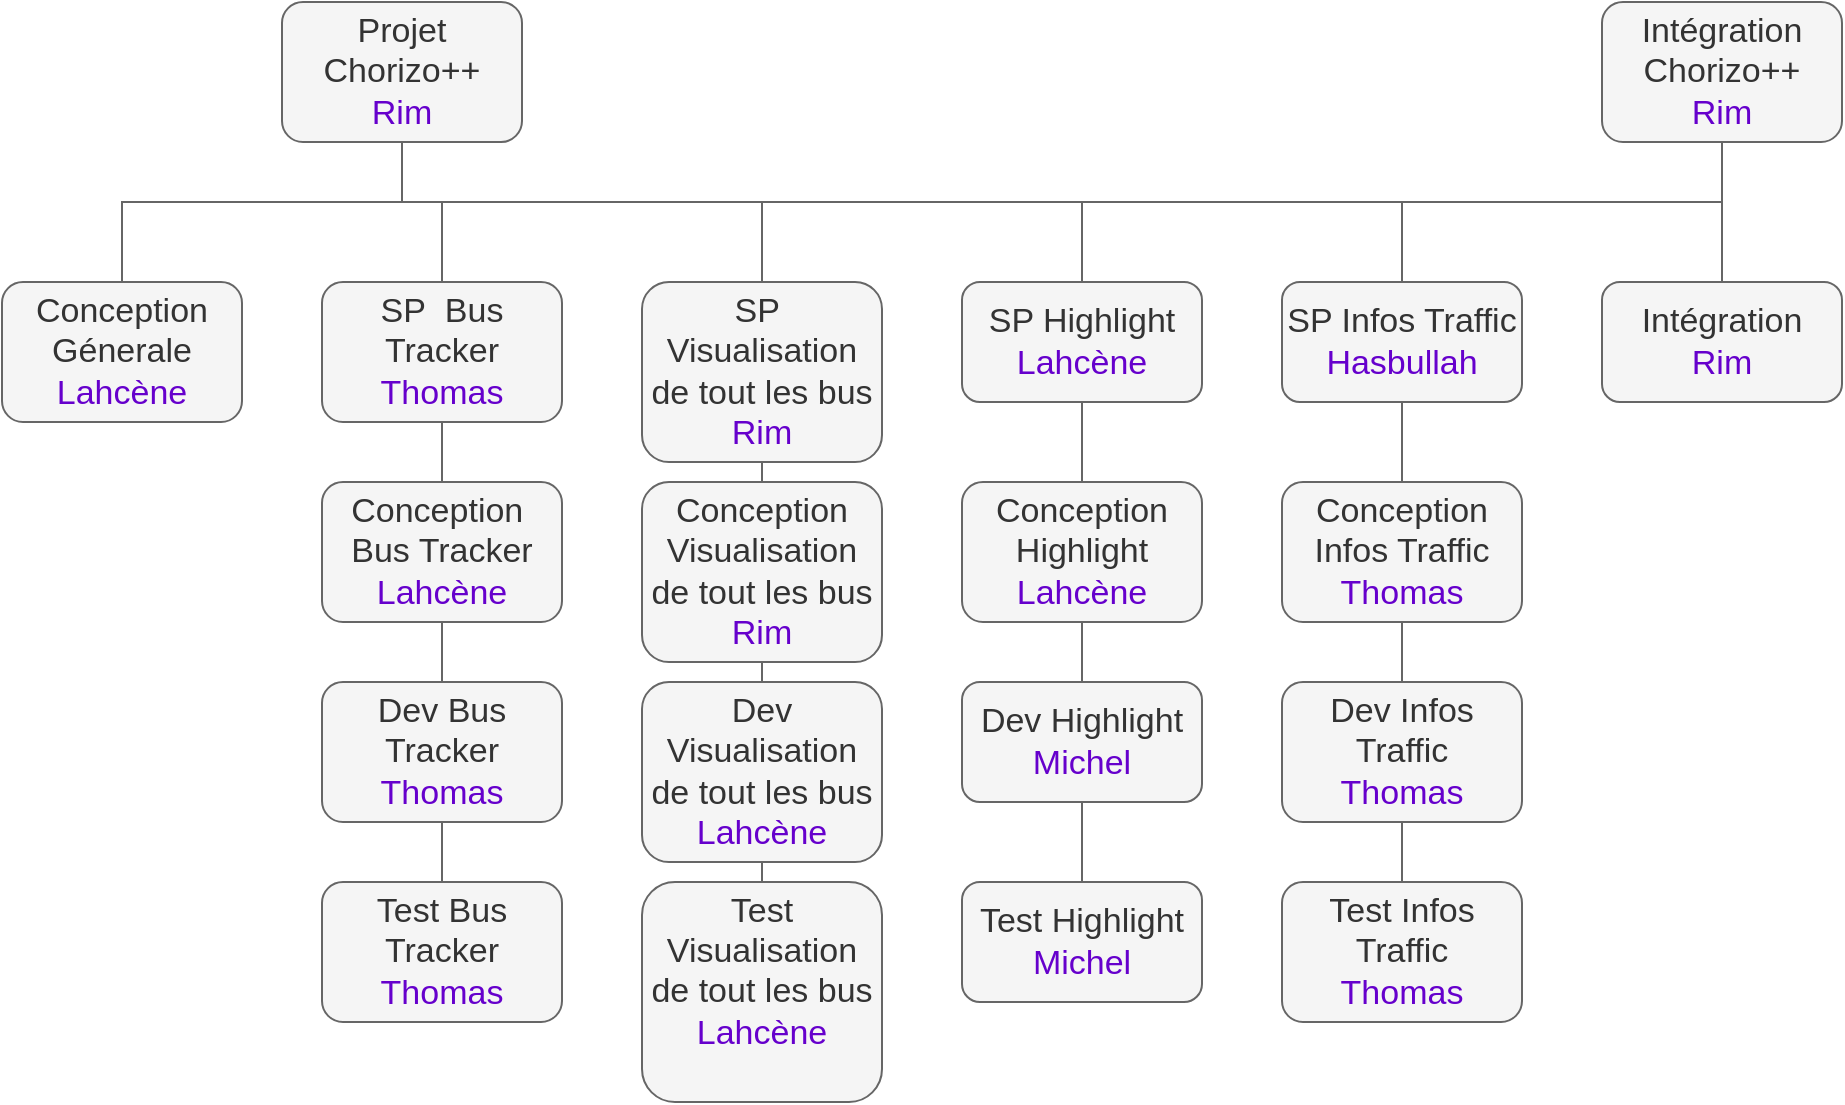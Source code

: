 <mxfile version="17.4.0" type="github">
  <diagram id="E7QA8y4zll22x5wwBxDQ" name="Page-1">
    <mxGraphModel dx="1422" dy="790" grid="1" gridSize="10" guides="1" tooltips="1" connect="1" arrows="1" fold="1" page="1" pageScale="1" pageWidth="850" pageHeight="1100" math="0" shadow="0">
      <root>
        <mxCell id="0" />
        <mxCell id="1" parent="0" />
        <mxCell id="5bXxZJFlXTmMgWdF0PHa-1" value="&lt;div&gt;&lt;font style=&quot;font-size: 17px&quot;&gt;Conception Génerale&lt;/font&gt;&lt;/div&gt;&lt;div&gt;&lt;font style=&quot;font-size: 17px&quot;&gt;&lt;font color=&quot;#6600CC&quot;&gt;Lahcène&lt;/font&gt;&lt;br&gt;&lt;/font&gt;&lt;/div&gt;" style="rounded=1;whiteSpace=wrap;html=1;fillColor=#f5f5f5;fontColor=#333333;strokeColor=#666666;" vertex="1" parent="1">
          <mxGeometry x="40" y="180" width="120" height="70" as="geometry" />
        </mxCell>
        <mxCell id="5bXxZJFlXTmMgWdF0PHa-2" value="&lt;div&gt;&lt;span style=&quot;font-size: 17px&quot;&gt;Projet Chorizo++&lt;/span&gt;&lt;/div&gt;&lt;div&gt;&lt;span style=&quot;font-size: 17px&quot;&gt;&lt;font color=&quot;#6600CC&quot;&gt;Rim&lt;/font&gt;&lt;br&gt;&lt;/span&gt;&lt;/div&gt;" style="rounded=1;whiteSpace=wrap;html=1;fillColor=#f5f5f5;fontColor=#333333;strokeColor=#666666;" vertex="1" parent="1">
          <mxGeometry x="180" y="40" width="120" height="70" as="geometry" />
        </mxCell>
        <mxCell id="5bXxZJFlXTmMgWdF0PHa-3" value="&lt;div&gt;&lt;span style=&quot;font-size: 17px&quot;&gt;SP&amp;nbsp; Bus Tracker&lt;/span&gt;&lt;/div&gt;&lt;div&gt;&lt;span style=&quot;font-size: 17px&quot;&gt;&lt;font color=&quot;#6600CC&quot;&gt;Thomas&lt;/font&gt;&lt;br&gt;&lt;/span&gt;&lt;/div&gt;" style="rounded=1;whiteSpace=wrap;html=1;fillColor=#f5f5f5;fontColor=#333333;strokeColor=#666666;" vertex="1" parent="1">
          <mxGeometry x="200" y="180" width="120" height="70" as="geometry" />
        </mxCell>
        <mxCell id="5bXxZJFlXTmMgWdF0PHa-4" value="&lt;div&gt;&lt;span style=&quot;font-size: 17px&quot;&gt;SP&amp;nbsp; Visualisation de tout les bus&lt;/span&gt;&lt;/div&gt;&lt;div&gt;&lt;span style=&quot;font-size: 17px&quot;&gt;&lt;font color=&quot;#6600CC&quot;&gt;Rim&lt;/font&gt;&lt;br&gt;&lt;/span&gt;&lt;/div&gt;" style="rounded=1;whiteSpace=wrap;html=1;fillColor=#f5f5f5;fontColor=#333333;strokeColor=#666666;" vertex="1" parent="1">
          <mxGeometry x="360" y="180" width="120" height="90" as="geometry" />
        </mxCell>
        <mxCell id="5bXxZJFlXTmMgWdF0PHa-5" value="&lt;div&gt;&lt;span style=&quot;font-size: 17px&quot;&gt;SP Highlight&lt;/span&gt;&lt;/div&gt;&lt;div&gt;&lt;span style=&quot;font-size: 17px&quot;&gt;&lt;font color=&quot;#6600CC&quot;&gt;Lahcène&lt;/font&gt;&lt;br&gt;&lt;/span&gt;&lt;/div&gt;" style="rounded=1;whiteSpace=wrap;html=1;fillColor=#f5f5f5;fontColor=#333333;strokeColor=#666666;" vertex="1" parent="1">
          <mxGeometry x="520" y="180" width="120" height="60" as="geometry" />
        </mxCell>
        <mxCell id="5bXxZJFlXTmMgWdF0PHa-6" value="&lt;div&gt;&lt;span style=&quot;font-size: 17px&quot;&gt;SP Infos Traffic&lt;/span&gt;&lt;/div&gt;&lt;div&gt;&lt;span style=&quot;font-size: 17px&quot;&gt;&lt;font color=&quot;#6600CC&quot;&gt;Hasbullah&lt;/font&gt;&lt;br&gt;&lt;/span&gt;&lt;/div&gt;" style="rounded=1;whiteSpace=wrap;html=1;fillColor=#f5f5f5;fontColor=#333333;strokeColor=#666666;" vertex="1" parent="1">
          <mxGeometry x="680" y="180" width="120" height="60" as="geometry" />
        </mxCell>
        <mxCell id="5bXxZJFlXTmMgWdF0PHa-7" value="&lt;div&gt;&lt;span style=&quot;font-size: 17px&quot;&gt;Intégration&lt;/span&gt;&lt;/div&gt;&lt;div&gt;&lt;span style=&quot;font-size: 17px&quot;&gt;&lt;font color=&quot;#6600CC&quot;&gt;Rim&lt;/font&gt;&lt;br&gt;&lt;/span&gt;&lt;/div&gt;" style="rounded=1;whiteSpace=wrap;html=1;fillColor=#f5f5f5;fontColor=#333333;strokeColor=#666666;" vertex="1" parent="1">
          <mxGeometry x="840" y="180" width="120" height="60" as="geometry" />
        </mxCell>
        <mxCell id="5bXxZJFlXTmMgWdF0PHa-8" value="&lt;div&gt;&lt;span style=&quot;font-size: 17px&quot;&gt;Intégration Chorizo++&lt;/span&gt;&lt;/div&gt;&lt;div&gt;&lt;span style=&quot;font-size: 17px&quot;&gt;&lt;font color=&quot;#6600CC&quot;&gt;Rim&lt;/font&gt;&lt;br&gt;&lt;/span&gt;&lt;/div&gt;" style="rounded=1;whiteSpace=wrap;html=1;fillColor=#f5f5f5;fontColor=#333333;strokeColor=#666666;" vertex="1" parent="1">
          <mxGeometry x="840" y="40" width="120" height="70" as="geometry" />
        </mxCell>
        <mxCell id="5bXxZJFlXTmMgWdF0PHa-9" value="" style="endArrow=none;html=1;rounded=0;fontSize=17;entryX=0.5;entryY=1;entryDx=0;entryDy=0;exitX=0.5;exitY=0;exitDx=0;exitDy=0;fillColor=#f5f5f5;strokeColor=#666666;" edge="1" parent="1" source="5bXxZJFlXTmMgWdF0PHa-7" target="5bXxZJFlXTmMgWdF0PHa-8">
          <mxGeometry width="50" height="50" relative="1" as="geometry">
            <mxPoint x="390" y="420" as="sourcePoint" />
            <mxPoint x="440" y="370" as="targetPoint" />
          </mxGeometry>
        </mxCell>
        <mxCell id="5bXxZJFlXTmMgWdF0PHa-10" value="" style="endArrow=none;html=1;rounded=0;fontSize=17;entryX=0.5;entryY=0;entryDx=0;entryDy=0;exitX=0.5;exitY=1;exitDx=0;exitDy=0;fillColor=#f5f5f5;strokeColor=#666666;" edge="1" parent="1" source="5bXxZJFlXTmMgWdF0PHa-2" target="5bXxZJFlXTmMgWdF0PHa-1">
          <mxGeometry width="50" height="50" relative="1" as="geometry">
            <mxPoint x="390" y="420" as="sourcePoint" />
            <mxPoint x="440" y="370" as="targetPoint" />
            <Array as="points">
              <mxPoint x="240" y="140" />
              <mxPoint x="100" y="140" />
            </Array>
          </mxGeometry>
        </mxCell>
        <mxCell id="5bXxZJFlXTmMgWdF0PHa-11" value="" style="endArrow=none;html=1;rounded=0;fontSize=17;exitX=0.5;exitY=0;exitDx=0;exitDy=0;entryX=0.5;entryY=1;entryDx=0;entryDy=0;fillColor=#f5f5f5;strokeColor=#666666;" edge="1" parent="1" source="5bXxZJFlXTmMgWdF0PHa-3" target="5bXxZJFlXTmMgWdF0PHa-2">
          <mxGeometry width="50" height="50" relative="1" as="geometry">
            <mxPoint x="290" y="160" as="sourcePoint" />
            <mxPoint x="340" y="110" as="targetPoint" />
            <Array as="points">
              <mxPoint x="260" y="140" />
              <mxPoint x="240" y="140" />
            </Array>
          </mxGeometry>
        </mxCell>
        <mxCell id="5bXxZJFlXTmMgWdF0PHa-12" value="" style="endArrow=none;html=1;rounded=0;fontSize=17;exitX=0.5;exitY=0;exitDx=0;exitDy=0;entryX=0.5;entryY=1;entryDx=0;entryDy=0;fillColor=#f5f5f5;strokeColor=#666666;" edge="1" parent="1" source="5bXxZJFlXTmMgWdF0PHa-4" target="5bXxZJFlXTmMgWdF0PHa-2">
          <mxGeometry width="50" height="50" relative="1" as="geometry">
            <mxPoint x="390" y="420" as="sourcePoint" />
            <mxPoint x="440" y="370" as="targetPoint" />
            <Array as="points">
              <mxPoint x="420" y="140" />
              <mxPoint x="240" y="140" />
            </Array>
          </mxGeometry>
        </mxCell>
        <mxCell id="5bXxZJFlXTmMgWdF0PHa-13" value="" style="endArrow=none;html=1;rounded=0;fontSize=17;exitX=0.5;exitY=0;exitDx=0;exitDy=0;entryX=0.5;entryY=1;entryDx=0;entryDy=0;fillColor=#f5f5f5;strokeColor=#666666;" edge="1" parent="1" source="5bXxZJFlXTmMgWdF0PHa-5" target="5bXxZJFlXTmMgWdF0PHa-2">
          <mxGeometry width="50" height="50" relative="1" as="geometry">
            <mxPoint x="390" y="420" as="sourcePoint" />
            <mxPoint x="440" y="370" as="targetPoint" />
            <Array as="points">
              <mxPoint x="580" y="140" />
              <mxPoint x="240" y="140" />
            </Array>
          </mxGeometry>
        </mxCell>
        <mxCell id="5bXxZJFlXTmMgWdF0PHa-14" value="" style="endArrow=none;html=1;rounded=0;fontSize=17;exitX=0.5;exitY=0;exitDx=0;exitDy=0;entryX=0.5;entryY=1;entryDx=0;entryDy=0;fillColor=#f5f5f5;strokeColor=#666666;" edge="1" parent="1" source="5bXxZJFlXTmMgWdF0PHa-6" target="5bXxZJFlXTmMgWdF0PHa-2">
          <mxGeometry width="50" height="50" relative="1" as="geometry">
            <mxPoint x="390" y="420" as="sourcePoint" />
            <mxPoint x="440" y="370" as="targetPoint" />
            <Array as="points">
              <mxPoint x="740" y="140" />
              <mxPoint x="240" y="140" />
            </Array>
          </mxGeometry>
        </mxCell>
        <mxCell id="5bXxZJFlXTmMgWdF0PHa-15" value="" style="endArrow=none;html=1;rounded=0;fontSize=17;exitX=0.5;exitY=0;exitDx=0;exitDy=0;entryX=0.5;entryY=1;entryDx=0;entryDy=0;fillColor=#f5f5f5;strokeColor=#666666;" edge="1" parent="1" source="5bXxZJFlXTmMgWdF0PHa-7" target="5bXxZJFlXTmMgWdF0PHa-2">
          <mxGeometry width="50" height="50" relative="1" as="geometry">
            <mxPoint x="390" y="420" as="sourcePoint" />
            <mxPoint x="440" y="370" as="targetPoint" />
            <Array as="points">
              <mxPoint x="900" y="140" />
              <mxPoint x="240" y="140" />
            </Array>
          </mxGeometry>
        </mxCell>
        <mxCell id="5bXxZJFlXTmMgWdF0PHa-16" value="&lt;div&gt;&lt;span style=&quot;font-size: 17px&quot;&gt;Conception&amp;nbsp; Bus Tracker&lt;/span&gt;&lt;/div&gt;&lt;div&gt;&lt;span style=&quot;font-size: 17px&quot;&gt;&lt;font color=&quot;#6600CC&quot;&gt;Lahcène&lt;/font&gt;&lt;br&gt;&lt;/span&gt;&lt;/div&gt;" style="rounded=1;whiteSpace=wrap;html=1;fillColor=#f5f5f5;fontColor=#333333;strokeColor=#666666;" vertex="1" parent="1">
          <mxGeometry x="200" y="280" width="120" height="70" as="geometry" />
        </mxCell>
        <mxCell id="5bXxZJFlXTmMgWdF0PHa-17" value="&lt;div&gt;&lt;span style=&quot;font-size: 17px&quot;&gt;Dev Bus Tracker&lt;/span&gt;&lt;/div&gt;&lt;div&gt;&lt;span style=&quot;font-size: 17px&quot;&gt;&lt;font color=&quot;#6600CC&quot;&gt;Thomas&lt;/font&gt;&lt;br&gt;&lt;/span&gt;&lt;/div&gt;" style="rounded=1;whiteSpace=wrap;html=1;fillColor=#f5f5f5;fontColor=#333333;strokeColor=#666666;" vertex="1" parent="1">
          <mxGeometry x="200" y="380" width="120" height="70" as="geometry" />
        </mxCell>
        <mxCell id="5bXxZJFlXTmMgWdF0PHa-18" value="&lt;div&gt;&lt;span style=&quot;font-size: 17px&quot;&gt;Test Bus Tracker&lt;/span&gt;&lt;/div&gt;&lt;div&gt;&lt;span style=&quot;font-size: 17px&quot;&gt;&lt;font color=&quot;#6600CC&quot;&gt;Thomas&lt;/font&gt;&lt;br&gt;&lt;/span&gt;&lt;/div&gt;" style="rounded=1;whiteSpace=wrap;html=1;fillColor=#f5f5f5;fontColor=#333333;strokeColor=#666666;" vertex="1" parent="1">
          <mxGeometry x="200" y="480" width="120" height="70" as="geometry" />
        </mxCell>
        <mxCell id="5bXxZJFlXTmMgWdF0PHa-19" value="&lt;div&gt;&lt;span style=&quot;font-size: 17px&quot;&gt;Conception Visualisation de tout les bus&lt;/span&gt;&lt;/div&gt;&lt;div&gt;&lt;span style=&quot;font-size: 17px&quot;&gt;&lt;font color=&quot;#6600CC&quot;&gt;Rim&lt;/font&gt;&lt;br&gt;&lt;/span&gt;&lt;/div&gt;" style="rounded=1;whiteSpace=wrap;html=1;fillColor=#f5f5f5;fontColor=#333333;strokeColor=#666666;" vertex="1" parent="1">
          <mxGeometry x="360" y="280" width="120" height="90" as="geometry" />
        </mxCell>
        <mxCell id="5bXxZJFlXTmMgWdF0PHa-20" value="&lt;div&gt;&lt;span style=&quot;font-size: 17px&quot;&gt;Dev Visualisation de tout les bus&lt;/span&gt;&lt;/div&gt;&lt;div&gt;&lt;span style=&quot;font-size: 17px&quot;&gt;&lt;font color=&quot;#6600CC&quot;&gt;Lahcène&lt;/font&gt;&lt;br&gt;&lt;/span&gt;&lt;/div&gt;" style="rounded=1;whiteSpace=wrap;html=1;fillColor=#f5f5f5;fontColor=#333333;strokeColor=#666666;" vertex="1" parent="1">
          <mxGeometry x="360" y="380" width="120" height="90" as="geometry" />
        </mxCell>
        <mxCell id="5bXxZJFlXTmMgWdF0PHa-21" value="&lt;div&gt;&lt;span style=&quot;font-size: 17px&quot;&gt;Test Visualisation de tout les bus&lt;/span&gt;&lt;/div&gt;&lt;div&gt;&lt;span style=&quot;font-size: 17px&quot;&gt;&lt;font color=&quot;#6600CC&quot;&gt;Lahcène&lt;/font&gt;&lt;br&gt;&lt;/span&gt;&lt;/div&gt;&lt;div&gt;&lt;span style=&quot;font-size: 17px&quot;&gt;&lt;br&gt;&lt;/span&gt;&lt;/div&gt;" style="rounded=1;whiteSpace=wrap;html=1;fillColor=#f5f5f5;fontColor=#333333;strokeColor=#666666;" vertex="1" parent="1">
          <mxGeometry x="360" y="480" width="120" height="110" as="geometry" />
        </mxCell>
        <mxCell id="5bXxZJFlXTmMgWdF0PHa-22" value="&lt;div&gt;&lt;span style=&quot;font-size: 17px&quot;&gt;Conception Highlight&lt;/span&gt;&lt;/div&gt;&lt;div&gt;&lt;span style=&quot;font-size: 17px&quot;&gt;&lt;font color=&quot;#6600CC&quot;&gt;Lahcène&lt;/font&gt;&lt;br&gt;&lt;/span&gt;&lt;/div&gt;" style="rounded=1;whiteSpace=wrap;html=1;fillColor=#f5f5f5;fontColor=#333333;strokeColor=#666666;" vertex="1" parent="1">
          <mxGeometry x="520" y="280" width="120" height="70" as="geometry" />
        </mxCell>
        <mxCell id="5bXxZJFlXTmMgWdF0PHa-23" value="&lt;div&gt;&lt;span style=&quot;font-size: 17px&quot;&gt;Dev Highlight&lt;/span&gt;&lt;/div&gt;&lt;div&gt;&lt;span style=&quot;font-size: 17px&quot;&gt;&lt;font color=&quot;#6600CC&quot;&gt;Michel&lt;/font&gt;&lt;br&gt;&lt;/span&gt;&lt;/div&gt;" style="rounded=1;whiteSpace=wrap;html=1;fillColor=#f5f5f5;fontColor=#333333;strokeColor=#666666;" vertex="1" parent="1">
          <mxGeometry x="520" y="380" width="120" height="60" as="geometry" />
        </mxCell>
        <mxCell id="5bXxZJFlXTmMgWdF0PHa-24" value="&lt;div&gt;&lt;span style=&quot;font-size: 17px&quot;&gt;Test Highlight&lt;/span&gt;&lt;/div&gt;&lt;div&gt;&lt;span style=&quot;font-size: 17px&quot;&gt;&lt;font color=&quot;#6600CC&quot;&gt;Michel&lt;/font&gt;&lt;br&gt;&lt;/span&gt;&lt;/div&gt;" style="rounded=1;whiteSpace=wrap;html=1;fillColor=#f5f5f5;fontColor=#333333;strokeColor=#666666;" vertex="1" parent="1">
          <mxGeometry x="520" y="480" width="120" height="60" as="geometry" />
        </mxCell>
        <mxCell id="5bXxZJFlXTmMgWdF0PHa-25" value="&lt;div&gt;&lt;span style=&quot;font-size: 17px&quot;&gt;Conception Infos Traffic&lt;/span&gt;&lt;/div&gt;&lt;div&gt;&lt;span style=&quot;font-size: 17px&quot;&gt;&lt;font color=&quot;#6600CC&quot;&gt;Thomas&lt;/font&gt;&lt;br&gt;&lt;/span&gt;&lt;/div&gt;" style="rounded=1;whiteSpace=wrap;html=1;fillColor=#f5f5f5;fontColor=#333333;strokeColor=#666666;" vertex="1" parent="1">
          <mxGeometry x="680" y="280" width="120" height="70" as="geometry" />
        </mxCell>
        <mxCell id="5bXxZJFlXTmMgWdF0PHa-26" value="&lt;div&gt;&lt;span style=&quot;font-size: 17px&quot;&gt;Dev Infos Traffic&lt;/span&gt;&lt;/div&gt;&lt;div&gt;&lt;span style=&quot;font-size: 17px&quot;&gt;&lt;font color=&quot;#6600CC&quot;&gt;Thomas&lt;/font&gt;&lt;br&gt;&lt;/span&gt;&lt;/div&gt;" style="rounded=1;whiteSpace=wrap;html=1;fillColor=#f5f5f5;fontColor=#333333;strokeColor=#666666;" vertex="1" parent="1">
          <mxGeometry x="680" y="380" width="120" height="70" as="geometry" />
        </mxCell>
        <mxCell id="5bXxZJFlXTmMgWdF0PHa-27" value="&lt;div&gt;&lt;span style=&quot;font-size: 17px&quot;&gt;Test Infos Traffic&lt;/span&gt;&lt;/div&gt;&lt;div&gt;&lt;span style=&quot;font-size: 17px&quot;&gt;&lt;font color=&quot;#6600CC&quot;&gt;Thomas&lt;/font&gt;&lt;br&gt;&lt;/span&gt;&lt;/div&gt;" style="rounded=1;whiteSpace=wrap;html=1;fillColor=#f5f5f5;fontColor=#333333;strokeColor=#666666;" vertex="1" parent="1">
          <mxGeometry x="680" y="480" width="120" height="70" as="geometry" />
        </mxCell>
        <mxCell id="5bXxZJFlXTmMgWdF0PHa-28" value="" style="endArrow=none;html=1;rounded=0;fontSize=17;exitX=0.5;exitY=1;exitDx=0;exitDy=0;entryX=0.5;entryY=0;entryDx=0;entryDy=0;fillColor=#f5f5f5;strokeColor=#666666;" edge="1" parent="1" source="5bXxZJFlXTmMgWdF0PHa-3" target="5bXxZJFlXTmMgWdF0PHa-16">
          <mxGeometry width="50" height="50" relative="1" as="geometry">
            <mxPoint x="390" y="420" as="sourcePoint" />
            <mxPoint x="440" y="370" as="targetPoint" />
          </mxGeometry>
        </mxCell>
        <mxCell id="5bXxZJFlXTmMgWdF0PHa-29" value="" style="endArrow=none;html=1;rounded=0;fontSize=17;exitX=0.5;exitY=1;exitDx=0;exitDy=0;entryX=0.5;entryY=0;entryDx=0;entryDy=0;fillColor=#f5f5f5;strokeColor=#666666;" edge="1" parent="1" source="5bXxZJFlXTmMgWdF0PHa-16" target="5bXxZJFlXTmMgWdF0PHa-17">
          <mxGeometry width="50" height="50" relative="1" as="geometry">
            <mxPoint x="390" y="420" as="sourcePoint" />
            <mxPoint x="440" y="370" as="targetPoint" />
          </mxGeometry>
        </mxCell>
        <mxCell id="5bXxZJFlXTmMgWdF0PHa-30" value="" style="endArrow=none;html=1;rounded=0;fontSize=17;exitX=0.5;exitY=1;exitDx=0;exitDy=0;entryX=0.5;entryY=0;entryDx=0;entryDy=0;fillColor=#f5f5f5;strokeColor=#666666;" edge="1" parent="1" source="5bXxZJFlXTmMgWdF0PHa-17" target="5bXxZJFlXTmMgWdF0PHa-18">
          <mxGeometry width="50" height="50" relative="1" as="geometry">
            <mxPoint x="390" y="420" as="sourcePoint" />
            <mxPoint x="440" y="370" as="targetPoint" />
          </mxGeometry>
        </mxCell>
        <mxCell id="5bXxZJFlXTmMgWdF0PHa-31" value="" style="endArrow=none;html=1;rounded=0;fontSize=17;exitX=0.5;exitY=1;exitDx=0;exitDy=0;entryX=0.5;entryY=0;entryDx=0;entryDy=0;fillColor=#f5f5f5;strokeColor=#666666;" edge="1" parent="1" source="5bXxZJFlXTmMgWdF0PHa-4" target="5bXxZJFlXTmMgWdF0PHa-19">
          <mxGeometry width="50" height="50" relative="1" as="geometry">
            <mxPoint x="284" y="250" as="sourcePoint" />
            <mxPoint x="284" y="290" as="targetPoint" />
          </mxGeometry>
        </mxCell>
        <mxCell id="5bXxZJFlXTmMgWdF0PHa-32" value="" style="endArrow=none;html=1;rounded=0;fontSize=17;exitX=0.5;exitY=1;exitDx=0;exitDy=0;entryX=0.5;entryY=0;entryDx=0;entryDy=0;fillColor=#f5f5f5;strokeColor=#666666;" edge="1" parent="1" source="5bXxZJFlXTmMgWdF0PHa-19" target="5bXxZJFlXTmMgWdF0PHa-20">
          <mxGeometry width="50" height="50" relative="1" as="geometry">
            <mxPoint x="284" y="350" as="sourcePoint" />
            <mxPoint x="284" y="390" as="targetPoint" />
          </mxGeometry>
        </mxCell>
        <mxCell id="5bXxZJFlXTmMgWdF0PHa-33" value="" style="endArrow=none;html=1;rounded=0;fontSize=17;exitX=0.5;exitY=1;exitDx=0;exitDy=0;entryX=0.5;entryY=0;entryDx=0;entryDy=0;fillColor=#f5f5f5;strokeColor=#666666;" edge="1" parent="1" source="5bXxZJFlXTmMgWdF0PHa-20" target="5bXxZJFlXTmMgWdF0PHa-21">
          <mxGeometry width="50" height="50" relative="1" as="geometry">
            <mxPoint x="284" y="450" as="sourcePoint" />
            <mxPoint x="284" y="490" as="targetPoint" />
          </mxGeometry>
        </mxCell>
        <mxCell id="5bXxZJFlXTmMgWdF0PHa-34" value="" style="endArrow=none;html=1;rounded=0;fontSize=17;exitX=0.5;exitY=1;exitDx=0;exitDy=0;entryX=0.5;entryY=0;entryDx=0;entryDy=0;fillColor=#f5f5f5;strokeColor=#666666;" edge="1" parent="1" source="5bXxZJFlXTmMgWdF0PHa-5" target="5bXxZJFlXTmMgWdF0PHa-22">
          <mxGeometry width="50" height="50" relative="1" as="geometry">
            <mxPoint x="280" y="260" as="sourcePoint" />
            <mxPoint x="280" y="300" as="targetPoint" />
          </mxGeometry>
        </mxCell>
        <mxCell id="5bXxZJFlXTmMgWdF0PHa-35" value="" style="endArrow=none;html=1;rounded=0;fontSize=17;exitX=0.5;exitY=1;exitDx=0;exitDy=0;entryX=0.5;entryY=0;entryDx=0;entryDy=0;fillColor=#f5f5f5;strokeColor=#666666;" edge="1" parent="1" source="5bXxZJFlXTmMgWdF0PHa-22" target="5bXxZJFlXTmMgWdF0PHa-23">
          <mxGeometry width="50" height="50" relative="1" as="geometry">
            <mxPoint x="280" y="360" as="sourcePoint" />
            <mxPoint x="280" y="400" as="targetPoint" />
          </mxGeometry>
        </mxCell>
        <mxCell id="5bXxZJFlXTmMgWdF0PHa-36" value="" style="endArrow=none;html=1;rounded=0;fontSize=17;exitX=0.5;exitY=1;exitDx=0;exitDy=0;entryX=0.5;entryY=0;entryDx=0;entryDy=0;fillColor=#f5f5f5;strokeColor=#666666;" edge="1" parent="1" source="5bXxZJFlXTmMgWdF0PHa-23" target="5bXxZJFlXTmMgWdF0PHa-24">
          <mxGeometry width="50" height="50" relative="1" as="geometry">
            <mxPoint x="280" y="460" as="sourcePoint" />
            <mxPoint x="280" y="500" as="targetPoint" />
          </mxGeometry>
        </mxCell>
        <mxCell id="5bXxZJFlXTmMgWdF0PHa-37" value="" style="endArrow=none;html=1;rounded=0;fontSize=17;exitX=0.5;exitY=1;exitDx=0;exitDy=0;entryX=0.5;entryY=0;entryDx=0;entryDy=0;fillColor=#f5f5f5;strokeColor=#666666;" edge="1" parent="1" source="5bXxZJFlXTmMgWdF0PHa-6" target="5bXxZJFlXTmMgWdF0PHa-25">
          <mxGeometry width="50" height="50" relative="1" as="geometry">
            <mxPoint x="590" y="250" as="sourcePoint" />
            <mxPoint x="590" y="290" as="targetPoint" />
          </mxGeometry>
        </mxCell>
        <mxCell id="5bXxZJFlXTmMgWdF0PHa-38" value="" style="endArrow=none;html=1;rounded=0;fontSize=17;exitX=0.5;exitY=1;exitDx=0;exitDy=0;entryX=0.5;entryY=0;entryDx=0;entryDy=0;fillColor=#f5f5f5;strokeColor=#666666;" edge="1" parent="1" source="5bXxZJFlXTmMgWdF0PHa-25" target="5bXxZJFlXTmMgWdF0PHa-26">
          <mxGeometry width="50" height="50" relative="1" as="geometry">
            <mxPoint x="590" y="350" as="sourcePoint" />
            <mxPoint x="590" y="390" as="targetPoint" />
          </mxGeometry>
        </mxCell>
        <mxCell id="5bXxZJFlXTmMgWdF0PHa-39" value="" style="endArrow=none;html=1;rounded=0;fontSize=17;exitX=0.5;exitY=1;exitDx=0;exitDy=0;entryX=0.5;entryY=0;entryDx=0;entryDy=0;fillColor=#f5f5f5;strokeColor=#666666;" edge="1" parent="1" source="5bXxZJFlXTmMgWdF0PHa-26" target="5bXxZJFlXTmMgWdF0PHa-27">
          <mxGeometry width="50" height="50" relative="1" as="geometry">
            <mxPoint x="590" y="450" as="sourcePoint" />
            <mxPoint x="590" y="490" as="targetPoint" />
          </mxGeometry>
        </mxCell>
      </root>
    </mxGraphModel>
  </diagram>
</mxfile>
